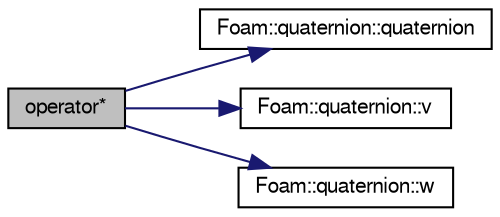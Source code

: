 digraph "operator*"
{
  bgcolor="transparent";
  edge [fontname="FreeSans",fontsize="10",labelfontname="FreeSans",labelfontsize="10"];
  node [fontname="FreeSans",fontsize="10",shape=record];
  rankdir="LR";
  Node119844 [label="operator*",height=0.2,width=0.4,color="black", fillcolor="grey75", style="filled", fontcolor="black"];
  Node119844 -> Node119845 [color="midnightblue",fontsize="10",style="solid",fontname="FreeSans"];
  Node119845 [label="Foam::quaternion::quaternion",height=0.2,width=0.4,color="black",URL="$a28130.html#a13b30ba6a22a61f425cc22baf51e8e34",tooltip="Construct null. "];
  Node119844 -> Node119846 [color="midnightblue",fontsize="10",style="solid",fontname="FreeSans"];
  Node119846 [label="Foam::quaternion::v",height=0.2,width=0.4,color="black",URL="$a28130.html#a0b28d9569e4deded6b9ae485461d0b04",tooltip="Vector part of the quaternion ( = axis of rotation) "];
  Node119844 -> Node119847 [color="midnightblue",fontsize="10",style="solid",fontname="FreeSans"];
  Node119847 [label="Foam::quaternion::w",height=0.2,width=0.4,color="black",URL="$a28130.html#a65b3f9bfe6acd8b71cefd575fab0d05c",tooltip="Scalar part of the quaternion ( = cos(theta/2) for rotation) "];
}

